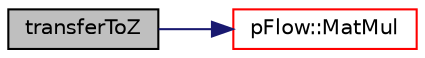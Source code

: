 digraph "transferToZ"
{
 // LATEX_PDF_SIZE
  edge [fontname="Helvetica",fontsize="10",labelfontname="Helvetica",labelfontsize="10"];
  node [fontname="Helvetica",fontsize="10",shape=record];
  rankdir="LR";
  Node1 [label="transferToZ",height=0.2,width=0.4,color="black", fillcolor="grey75", style="filled", fontcolor="black",tooltip=" "];
  Node1 -> Node2 [color="midnightblue",fontsize="10",style="solid",fontname="Helvetica"];
  Node2 [label="pFlow::MatMul",height=0.2,width=0.4,color="red", fillcolor="white", style="filled",URL="$namespacepFlow.html#af553c71717d8672629c81707fa30f61a",tooltip=" "];
}
